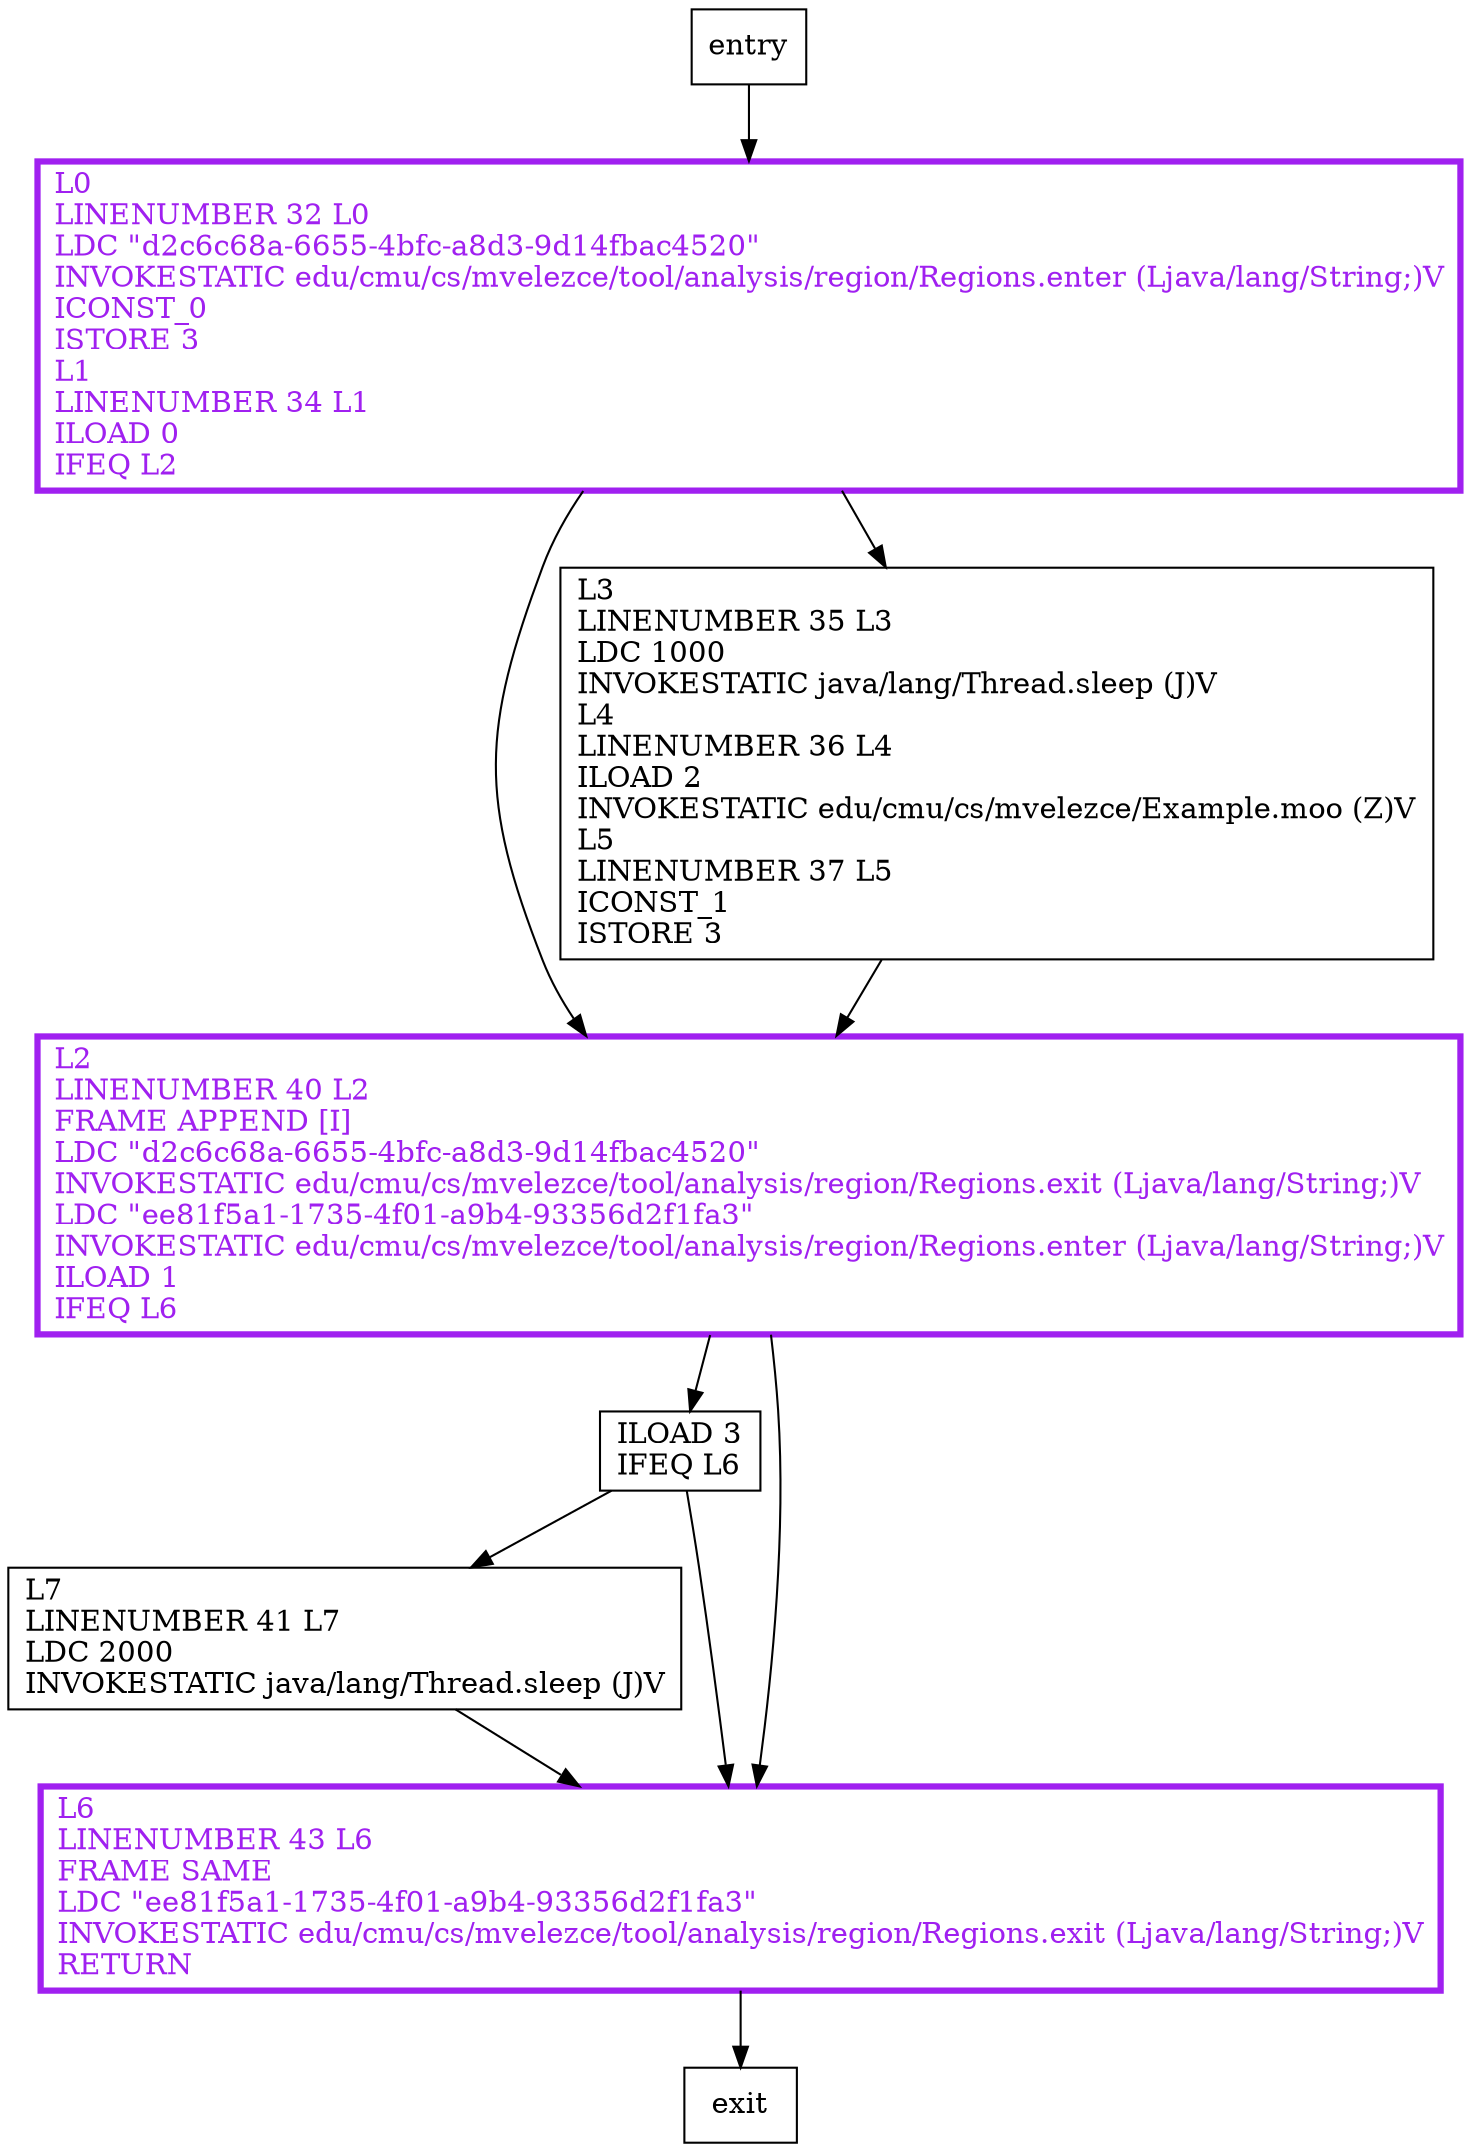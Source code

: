 digraph foo {
node [shape=record];
909914828 [label="L2\lLINENUMBER 40 L2\lFRAME APPEND [I]\lLDC \"d2c6c68a-6655-4bfc-a8d3-9d14fbac4520\"\lINVOKESTATIC edu/cmu/cs/mvelezce/tool/analysis/region/Regions.exit (Ljava/lang/String;)V\lLDC \"ee81f5a1-1735-4f01-a9b4-93356d2f1fa3\"\lINVOKESTATIC edu/cmu/cs/mvelezce/tool/analysis/region/Regions.enter (Ljava/lang/String;)V\lILOAD 1\lIFEQ L6\l"];
116650158 [label="L3\lLINENUMBER 35 L3\lLDC 1000\lINVOKESTATIC java/lang/Thread.sleep (J)V\lL4\lLINENUMBER 36 L4\lILOAD 2\lINVOKESTATIC edu/cmu/cs/mvelezce/Example.moo (Z)V\lL5\lLINENUMBER 37 L5\lICONST_1\lISTORE 3\l"];
1470540083 [label="ILOAD 3\lIFEQ L6\l"];
5987161 [label="L7\lLINENUMBER 41 L7\lLDC 2000\lINVOKESTATIC java/lang/Thread.sleep (J)V\l"];
1806640599 [label="L6\lLINENUMBER 43 L6\lFRAME SAME\lLDC \"ee81f5a1-1735-4f01-a9b4-93356d2f1fa3\"\lINVOKESTATIC edu/cmu/cs/mvelezce/tool/analysis/region/Regions.exit (Ljava/lang/String;)V\lRETURN\l"];
953191605 [label="L0\lLINENUMBER 32 L0\lLDC \"d2c6c68a-6655-4bfc-a8d3-9d14fbac4520\"\lINVOKESTATIC edu/cmu/cs/mvelezce/tool/analysis/region/Regions.enter (Ljava/lang/String;)V\lICONST_0\lISTORE 3\lL1\lLINENUMBER 34 L1\lILOAD 0\lIFEQ L2\l"];
entry;
exit;
entry -> 953191605;
909914828 -> 1470540083;
909914828 -> 1806640599;
116650158 -> 909914828;
1470540083 -> 5987161;
1470540083 -> 1806640599;
5987161 -> 1806640599;
1806640599 -> exit;
953191605 -> 909914828;
953191605 -> 116650158;
909914828[fontcolor="purple", penwidth=3, color="purple"];
1806640599[fontcolor="purple", penwidth=3, color="purple"];
953191605[fontcolor="purple", penwidth=3, color="purple"];
}
